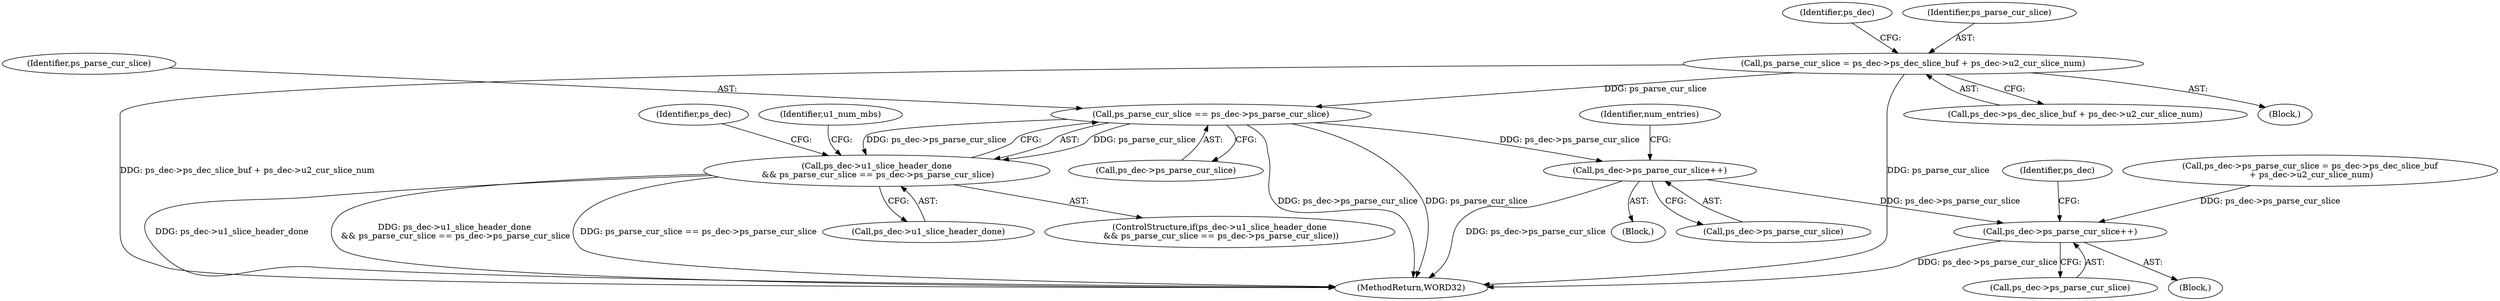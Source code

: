 digraph "0_Android_a78887bcffbc2995cf9ed72e0697acf560875e9e_1@integer" {
"1000500" [label="(Call,ps_parse_cur_slice = ps_dec->ps_dec_slice_buf + ps_dec->u2_cur_slice_num)"];
"1000514" [label="(Call,ps_parse_cur_slice == ps_dec->ps_parse_cur_slice)"];
"1000510" [label="(Call,ps_dec->u1_slice_header_done\n && ps_parse_cur_slice == ps_dec->ps_parse_cur_slice)"];
"1000738" [label="(Call,ps_dec->ps_parse_cur_slice++)"];
"1001314" [label="(Call,ps_dec->ps_parse_cur_slice++)"];
"1000519" [label="(Block,)"];
"1000502" [label="(Call,ps_dec->ps_dec_slice_buf + ps_dec->u2_cur_slice_num)"];
"1001313" [label="(Block,)"];
"1000515" [label="(Identifier,ps_parse_cur_slice)"];
"1000509" [label="(ControlStructure,if(ps_dec->u1_slice_header_done\n && ps_parse_cur_slice == ps_dec->ps_parse_cur_slice))"];
"1001320" [label="(Identifier,ps_dec)"];
"1000498" [label="(Block,)"];
"1000512" [label="(Identifier,ps_dec)"];
"1000511" [label="(Call,ps_dec->u1_slice_header_done)"];
"1000514" [label="(Call,ps_parse_cur_slice == ps_dec->ps_parse_cur_slice)"];
"1000500" [label="(Call,ps_parse_cur_slice = ps_dec->ps_dec_slice_buf + ps_dec->u2_cur_slice_num)"];
"1000516" [label="(Call,ps_dec->ps_parse_cur_slice)"];
"1000746" [label="(Identifier,ps_dec)"];
"1000738" [label="(Call,ps_dec->ps_parse_cur_slice++)"];
"1000739" [label="(Call,ps_dec->ps_parse_cur_slice)"];
"1000760" [label="(Identifier,num_entries)"];
"1000510" [label="(Call,ps_dec->u1_slice_header_done\n && ps_parse_cur_slice == ps_dec->ps_parse_cur_slice)"];
"1000744" [label="(Call,ps_dec->ps_parse_cur_slice = ps_dec->ps_dec_slice_buf\n + ps_dec->u2_cur_slice_num)"];
"1001314" [label="(Call,ps_dec->ps_parse_cur_slice++)"];
"1000501" [label="(Identifier,ps_parse_cur_slice)"];
"1001315" [label="(Call,ps_dec->ps_parse_cur_slice)"];
"1000521" [label="(Identifier,u1_num_mbs)"];
"1001356" [label="(MethodReturn,WORD32)"];
"1000500" -> "1000498"  [label="AST: "];
"1000500" -> "1000502"  [label="CFG: "];
"1000501" -> "1000500"  [label="AST: "];
"1000502" -> "1000500"  [label="AST: "];
"1000512" -> "1000500"  [label="CFG: "];
"1000500" -> "1001356"  [label="DDG: ps_dec->ps_dec_slice_buf + ps_dec->u2_cur_slice_num"];
"1000500" -> "1001356"  [label="DDG: ps_parse_cur_slice"];
"1000500" -> "1000514"  [label="DDG: ps_parse_cur_slice"];
"1000514" -> "1000510"  [label="AST: "];
"1000514" -> "1000516"  [label="CFG: "];
"1000515" -> "1000514"  [label="AST: "];
"1000516" -> "1000514"  [label="AST: "];
"1000510" -> "1000514"  [label="CFG: "];
"1000514" -> "1001356"  [label="DDG: ps_parse_cur_slice"];
"1000514" -> "1001356"  [label="DDG: ps_dec->ps_parse_cur_slice"];
"1000514" -> "1000510"  [label="DDG: ps_parse_cur_slice"];
"1000514" -> "1000510"  [label="DDG: ps_dec->ps_parse_cur_slice"];
"1000514" -> "1000738"  [label="DDG: ps_dec->ps_parse_cur_slice"];
"1000510" -> "1000509"  [label="AST: "];
"1000510" -> "1000511"  [label="CFG: "];
"1000511" -> "1000510"  [label="AST: "];
"1000521" -> "1000510"  [label="CFG: "];
"1000746" -> "1000510"  [label="CFG: "];
"1000510" -> "1001356"  [label="DDG: ps_parse_cur_slice == ps_dec->ps_parse_cur_slice"];
"1000510" -> "1001356"  [label="DDG: ps_dec->u1_slice_header_done"];
"1000510" -> "1001356"  [label="DDG: ps_dec->u1_slice_header_done\n && ps_parse_cur_slice == ps_dec->ps_parse_cur_slice"];
"1000738" -> "1000519"  [label="AST: "];
"1000738" -> "1000739"  [label="CFG: "];
"1000739" -> "1000738"  [label="AST: "];
"1000760" -> "1000738"  [label="CFG: "];
"1000738" -> "1001356"  [label="DDG: ps_dec->ps_parse_cur_slice"];
"1000738" -> "1001314"  [label="DDG: ps_dec->ps_parse_cur_slice"];
"1001314" -> "1001313"  [label="AST: "];
"1001314" -> "1001315"  [label="CFG: "];
"1001315" -> "1001314"  [label="AST: "];
"1001320" -> "1001314"  [label="CFG: "];
"1001314" -> "1001356"  [label="DDG: ps_dec->ps_parse_cur_slice"];
"1000744" -> "1001314"  [label="DDG: ps_dec->ps_parse_cur_slice"];
}
